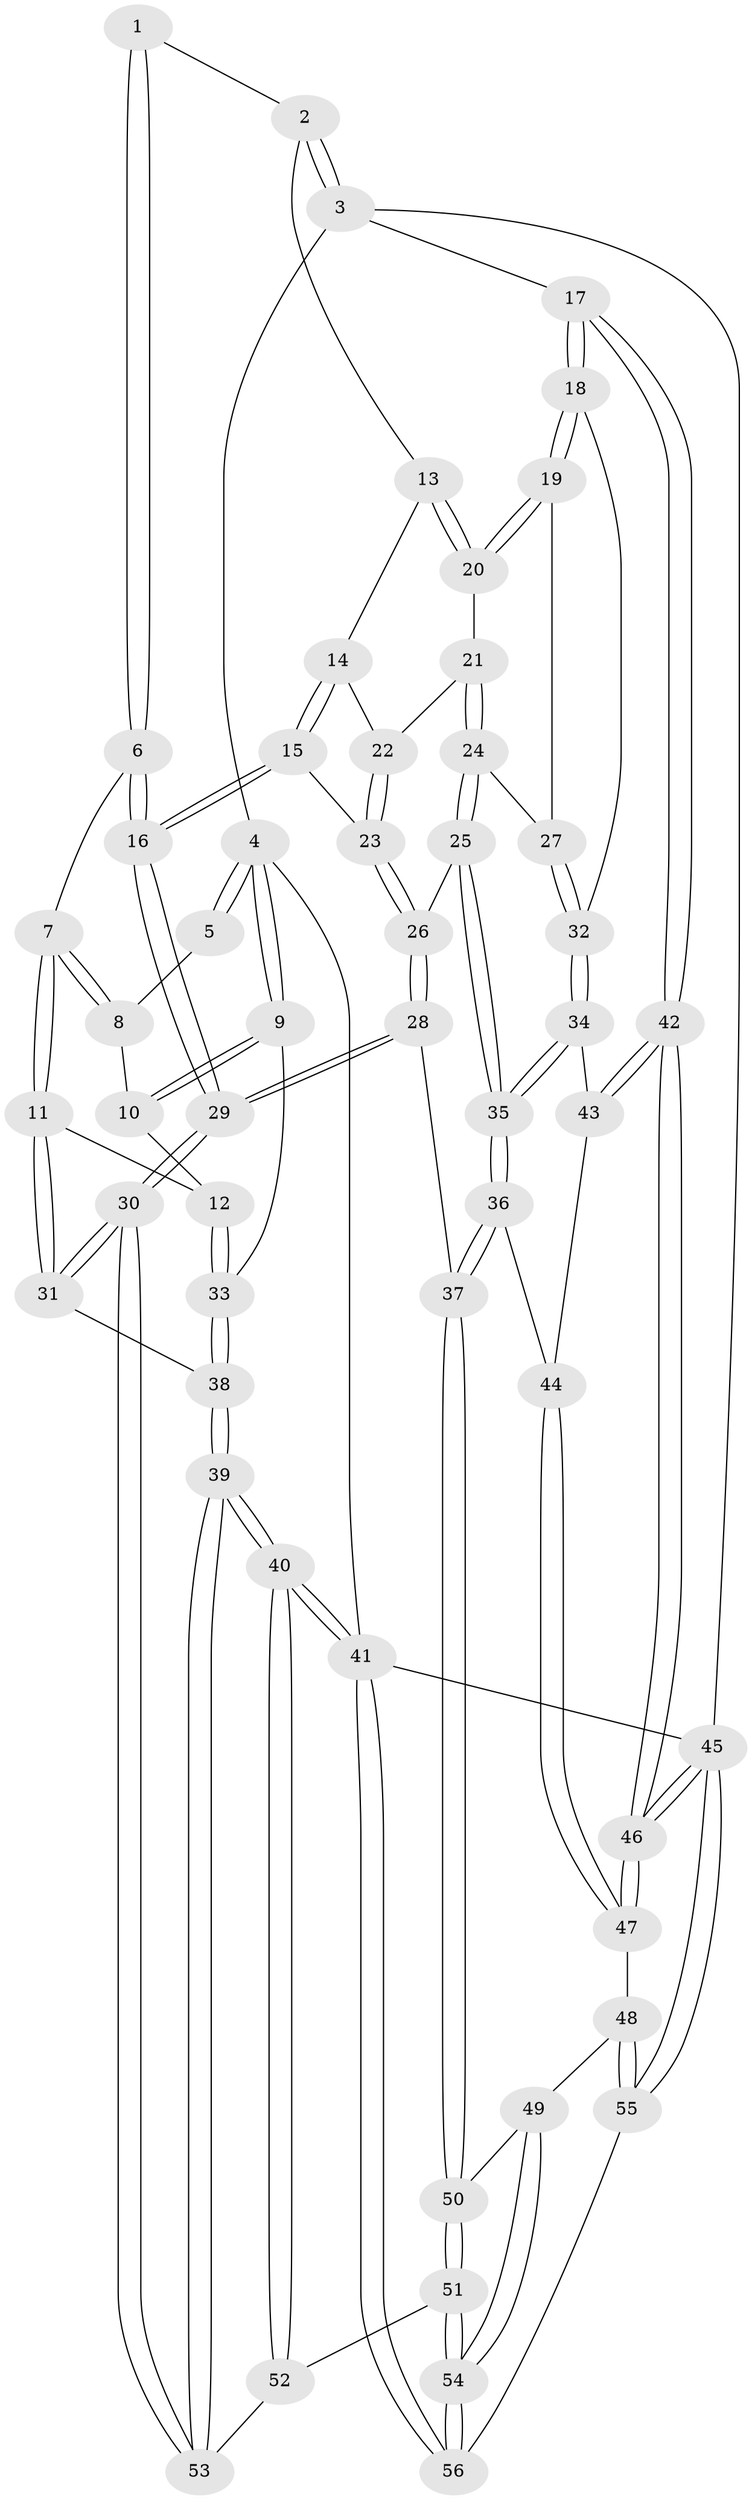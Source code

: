 // Generated by graph-tools (version 1.1) at 2025/16/03/09/25 04:16:54]
// undirected, 56 vertices, 137 edges
graph export_dot {
graph [start="1"]
  node [color=gray90,style=filled];
  1 [pos="+0.5355968383463853+0"];
  2 [pos="+0.7661046898316355+0"];
  3 [pos="+1+0"];
  4 [pos="+0+0"];
  5 [pos="+0.30981759218988913+0"];
  6 [pos="+0.4068824944622809+0.2630377581002061"];
  7 [pos="+0.2915663181280064+0.1624396568627096"];
  8 [pos="+0.24862263061097487+0.042890633045973056"];
  9 [pos="+0+0.06586655324371506"];
  10 [pos="+0.11037715289032221+0.13248458873015334"];
  11 [pos="+0.1371122388944615+0.33636050509800663"];
  12 [pos="+0.12290352507141708+0.32554949557465357"];
  13 [pos="+0.7659689363052822+0"];
  14 [pos="+0.5846146861598462+0.16462691950055933"];
  15 [pos="+0.5173761936133144+0.26605254996759564"];
  16 [pos="+0.4276375335581204+0.29869150494908514"];
  17 [pos="+1+0.40805319815880076"];
  18 [pos="+1+0.3771889412303275"];
  19 [pos="+0.8687775541223044+0.23836370666626266"];
  20 [pos="+0.7693975284768196+0"];
  21 [pos="+0.6928494167645821+0.2451780955041038"];
  22 [pos="+0.6556025919468531+0.26495314051366486"];
  23 [pos="+0.5990086577788334+0.3071193343023114"];
  24 [pos="+0.7386240406351262+0.36439846177054164"];
  25 [pos="+0.736386411344121+0.36641461327798325"];
  26 [pos="+0.6514840463175933+0.3664138261011714"];
  27 [pos="+0.7520404422450808+0.3594011326528449"];
  28 [pos="+0.5015351262702575+0.5734959108550781"];
  29 [pos="+0.3401608090556781+0.5780949145708774"];
  30 [pos="+0.30617969135095313+0.6000995038326278"];
  31 [pos="+0.2687200240574124+0.5779540654212129"];
  32 [pos="+0.8986725549740466+0.4465337803360624"];
  33 [pos="+0+0.26834381920623235"];
  34 [pos="+0.8502406738447332+0.510906768191111"];
  35 [pos="+0.7402148668461157+0.5660107458712615"];
  36 [pos="+0.7203402549925316+0.5953465979747183"];
  37 [pos="+0.6147734474821438+0.6033896236467352"];
  38 [pos="+0+0.5570965292281679"];
  39 [pos="+0+1"];
  40 [pos="+0+1"];
  41 [pos="+0+1"];
  42 [pos="+1+0.7756698650475712"];
  43 [pos="+0.9616927268243405+0.6127773864341947"];
  44 [pos="+0.7204942326514701+0.5955211141942324"];
  45 [pos="+1+1"];
  46 [pos="+1+0.8217344017802899"];
  47 [pos="+0.8379439876155221+0.7675909304102091"];
  48 [pos="+0.7651887511623245+0.8342925483247546"];
  49 [pos="+0.6935577988487575+0.8266674216242764"];
  50 [pos="+0.6378307906546521+0.760511628962839"];
  51 [pos="+0.4245060976798478+0.9397827062981978"];
  52 [pos="+0.3465257774485428+0.7932947442907285"];
  53 [pos="+0.3026649355164251+0.6420009352043077"];
  54 [pos="+0.4435389468870692+0.9896388731510547"];
  55 [pos="+0.7328252548157439+1"];
  56 [pos="+0.46325256506714557+1"];
  1 -- 2;
  1 -- 6;
  1 -- 6;
  2 -- 3;
  2 -- 3;
  2 -- 13;
  3 -- 4;
  3 -- 17;
  3 -- 45;
  4 -- 5;
  4 -- 5;
  4 -- 9;
  4 -- 9;
  4 -- 41;
  5 -- 8;
  6 -- 7;
  6 -- 16;
  6 -- 16;
  7 -- 8;
  7 -- 8;
  7 -- 11;
  7 -- 11;
  8 -- 10;
  9 -- 10;
  9 -- 10;
  9 -- 33;
  10 -- 12;
  11 -- 12;
  11 -- 31;
  11 -- 31;
  12 -- 33;
  12 -- 33;
  13 -- 14;
  13 -- 20;
  13 -- 20;
  14 -- 15;
  14 -- 15;
  14 -- 22;
  15 -- 16;
  15 -- 16;
  15 -- 23;
  16 -- 29;
  16 -- 29;
  17 -- 18;
  17 -- 18;
  17 -- 42;
  17 -- 42;
  18 -- 19;
  18 -- 19;
  18 -- 32;
  19 -- 20;
  19 -- 20;
  19 -- 27;
  20 -- 21;
  21 -- 22;
  21 -- 24;
  21 -- 24;
  22 -- 23;
  22 -- 23;
  23 -- 26;
  23 -- 26;
  24 -- 25;
  24 -- 25;
  24 -- 27;
  25 -- 26;
  25 -- 35;
  25 -- 35;
  26 -- 28;
  26 -- 28;
  27 -- 32;
  27 -- 32;
  28 -- 29;
  28 -- 29;
  28 -- 37;
  29 -- 30;
  29 -- 30;
  30 -- 31;
  30 -- 31;
  30 -- 53;
  30 -- 53;
  31 -- 38;
  32 -- 34;
  32 -- 34;
  33 -- 38;
  33 -- 38;
  34 -- 35;
  34 -- 35;
  34 -- 43;
  35 -- 36;
  35 -- 36;
  36 -- 37;
  36 -- 37;
  36 -- 44;
  37 -- 50;
  37 -- 50;
  38 -- 39;
  38 -- 39;
  39 -- 40;
  39 -- 40;
  39 -- 53;
  39 -- 53;
  40 -- 41;
  40 -- 41;
  40 -- 52;
  40 -- 52;
  41 -- 56;
  41 -- 56;
  41 -- 45;
  42 -- 43;
  42 -- 43;
  42 -- 46;
  42 -- 46;
  43 -- 44;
  44 -- 47;
  44 -- 47;
  45 -- 46;
  45 -- 46;
  45 -- 55;
  45 -- 55;
  46 -- 47;
  46 -- 47;
  47 -- 48;
  48 -- 49;
  48 -- 55;
  48 -- 55;
  49 -- 50;
  49 -- 54;
  49 -- 54;
  50 -- 51;
  50 -- 51;
  51 -- 52;
  51 -- 54;
  51 -- 54;
  52 -- 53;
  54 -- 56;
  54 -- 56;
  55 -- 56;
}
